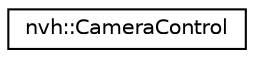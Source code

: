 digraph "Graphical Class Hierarchy"
{
 // LATEX_PDF_SIZE
  edge [fontname="Helvetica",fontsize="10",labelfontname="Helvetica",labelfontsize="10"];
  node [fontname="Helvetica",fontsize="10",shape=record];
  rankdir="LR";
  Node0 [label="nvh::CameraControl",height=0.2,width=0.4,color="black", fillcolor="white", style="filled",URL="$classnvh_1_1_camera_control.html",tooltip=" "];
}
